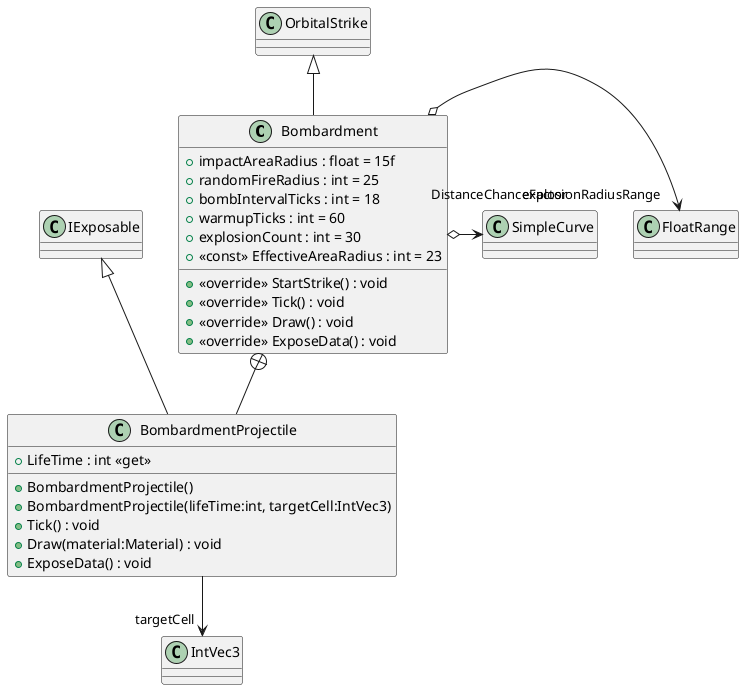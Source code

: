 @startuml
class Bombardment {
    + impactAreaRadius : float = 15f
    + randomFireRadius : int = 25
    + bombIntervalTicks : int = 18
    + warmupTicks : int = 60
    + explosionCount : int = 30
    + <<const>> EffectiveAreaRadius : int = 23
    + <<override>> StartStrike() : void
    + <<override>> Tick() : void
    + <<override>> Draw() : void
    + <<override>> ExposeData() : void
}
class BombardmentProjectile {
    + LifeTime : int <<get>>
    + BombardmentProjectile()
    + BombardmentProjectile(lifeTime:int, targetCell:IntVec3)
    + Tick() : void
    + Draw(material:Material) : void
    + ExposeData() : void
}
OrbitalStrike <|-- Bombardment
Bombardment o-> "explosionRadiusRange" FloatRange
Bombardment o-> "DistanceChanceFactor" SimpleCurve
Bombardment +-- BombardmentProjectile
IExposable <|-- BombardmentProjectile
BombardmentProjectile --> "targetCell" IntVec3
@enduml
